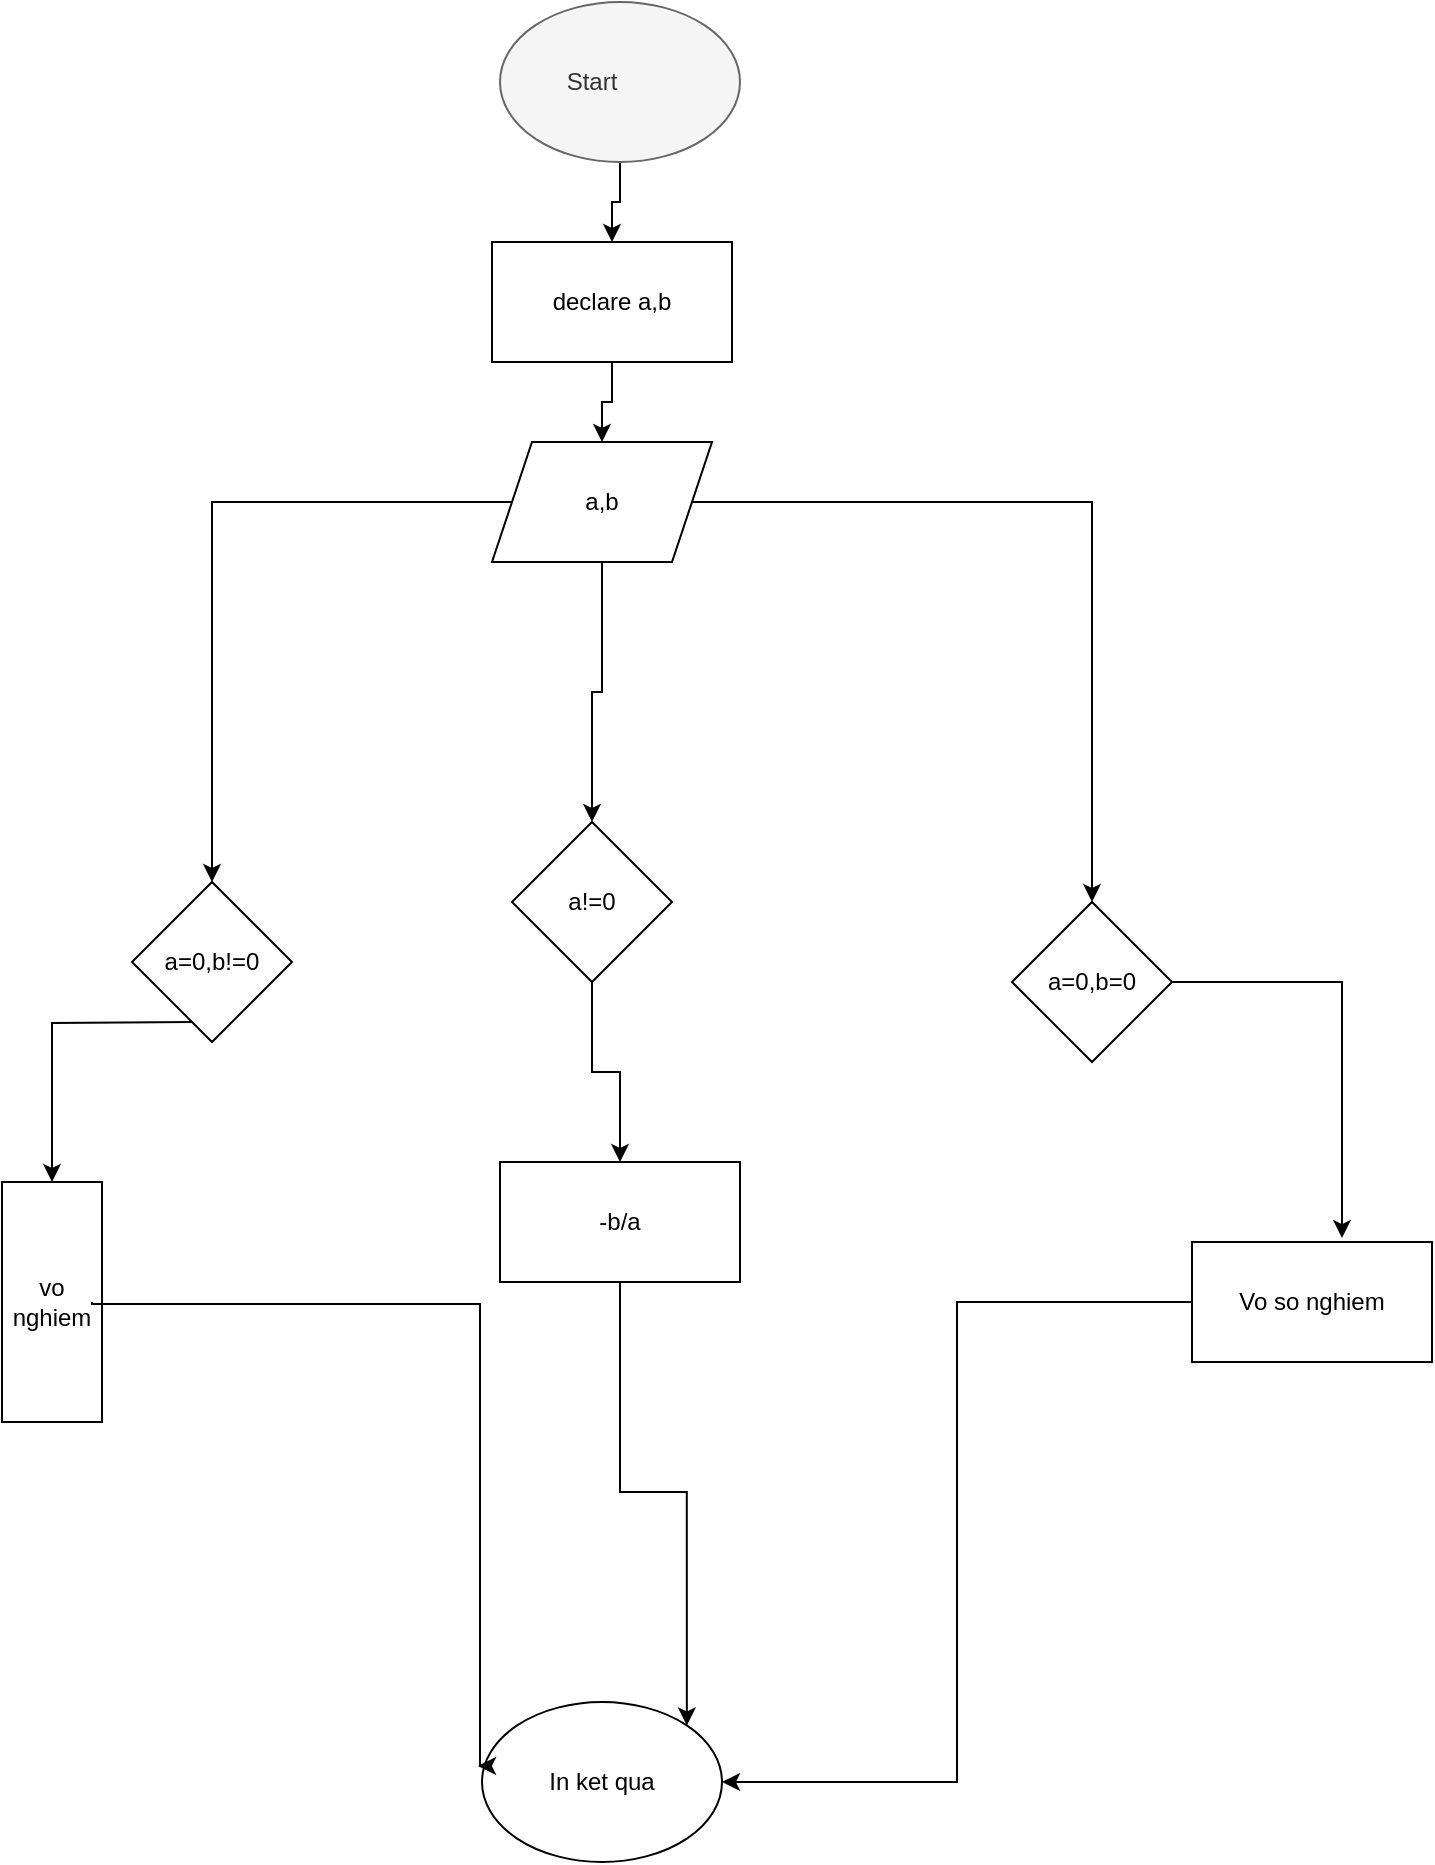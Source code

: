 <mxfile version="22.0.8" type="github">
  <diagram id="C5RBs43oDa-KdzZeNtuy" name="Page-1">
    <mxGraphModel dx="880" dy="1677" grid="1" gridSize="10" guides="1" tooltips="1" connect="1" arrows="1" fold="1" page="1" pageScale="1" pageWidth="827" pageHeight="1169" math="0" shadow="0">
      <root>
        <mxCell id="WIyWlLk6GJQsqaUBKTNV-0" />
        <mxCell id="WIyWlLk6GJQsqaUBKTNV-1" parent="WIyWlLk6GJQsqaUBKTNV-0" />
        <mxCell id="InVpwAlK5D3FfNkgAXkE-4" style="edgeStyle=orthogonalEdgeStyle;rounded=0;orthogonalLoop=1;jettySize=auto;html=1;entryX=0.5;entryY=0;entryDx=0;entryDy=0;" parent="WIyWlLk6GJQsqaUBKTNV-1" source="InVpwAlK5D3FfNkgAXkE-1" target="InVpwAlK5D3FfNkgAXkE-3" edge="1">
          <mxGeometry relative="1" as="geometry" />
        </mxCell>
        <mxCell id="InVpwAlK5D3FfNkgAXkE-1" value="Start&lt;span style=&quot;white-space: pre;&quot;&gt;&#x9;&lt;/span&gt;" style="ellipse;whiteSpace=wrap;html=1;fillColor=#f5f5f5;fontColor=#333333;strokeColor=#666666;" parent="WIyWlLk6GJQsqaUBKTNV-1" vertex="1">
          <mxGeometry x="294" y="-10" width="120" height="80" as="geometry" />
        </mxCell>
        <mxCell id="InVpwAlK5D3FfNkgAXkE-7" style="edgeStyle=orthogonalEdgeStyle;rounded=0;orthogonalLoop=1;jettySize=auto;html=1;entryX=0.5;entryY=0;entryDx=0;entryDy=0;" parent="WIyWlLk6GJQsqaUBKTNV-1" source="InVpwAlK5D3FfNkgAXkE-3" target="InVpwAlK5D3FfNkgAXkE-5" edge="1">
          <mxGeometry relative="1" as="geometry" />
        </mxCell>
        <mxCell id="InVpwAlK5D3FfNkgAXkE-3" value="declare a,b" style="rounded=0;whiteSpace=wrap;html=1;" parent="WIyWlLk6GJQsqaUBKTNV-1" vertex="1">
          <mxGeometry x="290" y="110" width="120" height="60" as="geometry" />
        </mxCell>
        <mxCell id="InVpwAlK5D3FfNkgAXkE-9" style="edgeStyle=orthogonalEdgeStyle;rounded=0;orthogonalLoop=1;jettySize=auto;html=1;exitX=0.5;exitY=1;exitDx=0;exitDy=0;entryX=0.5;entryY=0;entryDx=0;entryDy=0;" parent="WIyWlLk6GJQsqaUBKTNV-1" source="InVpwAlK5D3FfNkgAXkE-5" target="InVpwAlK5D3FfNkgAXkE-8" edge="1">
          <mxGeometry relative="1" as="geometry" />
        </mxCell>
        <mxCell id="InVpwAlK5D3FfNkgAXkE-29" style="edgeStyle=orthogonalEdgeStyle;rounded=0;orthogonalLoop=1;jettySize=auto;html=1;entryX=0.5;entryY=0;entryDx=0;entryDy=0;" parent="WIyWlLk6GJQsqaUBKTNV-1" source="InVpwAlK5D3FfNkgAXkE-5" target="InVpwAlK5D3FfNkgAXkE-28" edge="1">
          <mxGeometry relative="1" as="geometry" />
        </mxCell>
        <mxCell id="InVpwAlK5D3FfNkgAXkE-30" style="edgeStyle=orthogonalEdgeStyle;rounded=0;orthogonalLoop=1;jettySize=auto;html=1;entryX=0.5;entryY=0;entryDx=0;entryDy=0;" parent="WIyWlLk6GJQsqaUBKTNV-1" source="InVpwAlK5D3FfNkgAXkE-5" target="InVpwAlK5D3FfNkgAXkE-27" edge="1">
          <mxGeometry relative="1" as="geometry" />
        </mxCell>
        <mxCell id="InVpwAlK5D3FfNkgAXkE-5" value="a,b" style="shape=parallelogram;perimeter=parallelogramPerimeter;whiteSpace=wrap;html=1;fixedSize=1;" parent="WIyWlLk6GJQsqaUBKTNV-1" vertex="1">
          <mxGeometry x="290" y="210" width="110" height="60" as="geometry" />
        </mxCell>
        <mxCell id="InVpwAlK5D3FfNkgAXkE-16" style="edgeStyle=orthogonalEdgeStyle;rounded=0;orthogonalLoop=1;jettySize=auto;html=1;" parent="WIyWlLk6GJQsqaUBKTNV-1" source="InVpwAlK5D3FfNkgAXkE-8" target="InVpwAlK5D3FfNkgAXkE-17" edge="1">
          <mxGeometry relative="1" as="geometry">
            <mxPoint x="354" y="600" as="targetPoint" />
          </mxGeometry>
        </mxCell>
        <mxCell id="InVpwAlK5D3FfNkgAXkE-8" value="a!=0" style="rhombus;whiteSpace=wrap;html=1;" parent="WIyWlLk6GJQsqaUBKTNV-1" vertex="1">
          <mxGeometry x="300" y="400" width="80" height="80" as="geometry" />
        </mxCell>
        <mxCell id="InVpwAlK5D3FfNkgAXkE-15" style="edgeStyle=orthogonalEdgeStyle;rounded=0;orthogonalLoop=1;jettySize=auto;html=1;exitX=0.5;exitY=1;exitDx=0;exitDy=0;" parent="WIyWlLk6GJQsqaUBKTNV-1" target="InVpwAlK5D3FfNkgAXkE-20" edge="1">
          <mxGeometry relative="1" as="geometry">
            <mxPoint x="140" y="610" as="targetPoint" />
            <mxPoint x="140" y="500" as="sourcePoint" />
          </mxGeometry>
        </mxCell>
        <mxCell id="InVpwAlK5D3FfNkgAXkE-21" style="edgeStyle=orthogonalEdgeStyle;rounded=0;orthogonalLoop=1;jettySize=auto;html=1;entryX=1;entryY=0;entryDx=0;entryDy=0;" parent="WIyWlLk6GJQsqaUBKTNV-1" source="InVpwAlK5D3FfNkgAXkE-17" target="InVpwAlK5D3FfNkgAXkE-25" edge="1">
          <mxGeometry relative="1" as="geometry">
            <mxPoint x="354" y="740" as="targetPoint" />
          </mxGeometry>
        </mxCell>
        <mxCell id="InVpwAlK5D3FfNkgAXkE-17" value="-b/a" style="rounded=0;whiteSpace=wrap;html=1;" parent="WIyWlLk6GJQsqaUBKTNV-1" vertex="1">
          <mxGeometry x="294" y="570" width="120" height="60" as="geometry" />
        </mxCell>
        <mxCell id="InVpwAlK5D3FfNkgAXkE-32" style="edgeStyle=orthogonalEdgeStyle;rounded=0;orthogonalLoop=1;jettySize=auto;html=1;entryX=1;entryY=0.5;entryDx=0;entryDy=0;" parent="WIyWlLk6GJQsqaUBKTNV-1" source="InVpwAlK5D3FfNkgAXkE-19" target="InVpwAlK5D3FfNkgAXkE-25" edge="1">
          <mxGeometry relative="1" as="geometry" />
        </mxCell>
        <mxCell id="InVpwAlK5D3FfNkgAXkE-19" value="Vo so nghiem" style="rounded=0;whiteSpace=wrap;html=1;" parent="WIyWlLk6GJQsqaUBKTNV-1" vertex="1">
          <mxGeometry x="640" y="610" width="120" height="60" as="geometry" />
        </mxCell>
        <mxCell id="InVpwAlK5D3FfNkgAXkE-20" value="vo nghiem" style="rounded=0;whiteSpace=wrap;html=1;direction=south;" parent="WIyWlLk6GJQsqaUBKTNV-1" vertex="1">
          <mxGeometry x="45" y="580" width="50" height="120" as="geometry" />
        </mxCell>
        <mxCell id="InVpwAlK5D3FfNkgAXkE-25" value="In ket qua" style="ellipse;whiteSpace=wrap;html=1;" parent="WIyWlLk6GJQsqaUBKTNV-1" vertex="1">
          <mxGeometry x="285" y="840" width="120" height="80" as="geometry" />
        </mxCell>
        <mxCell id="InVpwAlK5D3FfNkgAXkE-27" value="a=0,b!=0" style="rhombus;whiteSpace=wrap;html=1;" parent="WIyWlLk6GJQsqaUBKTNV-1" vertex="1">
          <mxGeometry x="110" y="430" width="80" height="80" as="geometry" />
        </mxCell>
        <mxCell id="InVpwAlK5D3FfNkgAXkE-28" value="a=0,b=0" style="rhombus;whiteSpace=wrap;html=1;" parent="WIyWlLk6GJQsqaUBKTNV-1" vertex="1">
          <mxGeometry x="550" y="440" width="80" height="80" as="geometry" />
        </mxCell>
        <mxCell id="InVpwAlK5D3FfNkgAXkE-34" style="edgeStyle=orthogonalEdgeStyle;rounded=0;orthogonalLoop=1;jettySize=auto;html=1;entryX=0.025;entryY=0.4;entryDx=0;entryDy=0;entryPerimeter=0;" parent="WIyWlLk6GJQsqaUBKTNV-1" edge="1">
          <mxGeometry relative="1" as="geometry">
            <mxPoint x="90" y="640" as="sourcePoint" />
            <mxPoint x="283" y="872" as="targetPoint" />
            <Array as="points">
              <mxPoint x="90" y="641" />
              <mxPoint x="284" y="641" />
            </Array>
          </mxGeometry>
        </mxCell>
        <mxCell id="InVpwAlK5D3FfNkgAXkE-35" style="edgeStyle=orthogonalEdgeStyle;rounded=0;orthogonalLoop=1;jettySize=auto;html=1;entryX=0.625;entryY=-0.033;entryDx=0;entryDy=0;entryPerimeter=0;" parent="WIyWlLk6GJQsqaUBKTNV-1" source="InVpwAlK5D3FfNkgAXkE-28" target="InVpwAlK5D3FfNkgAXkE-19" edge="1">
          <mxGeometry relative="1" as="geometry" />
        </mxCell>
      </root>
    </mxGraphModel>
  </diagram>
</mxfile>
